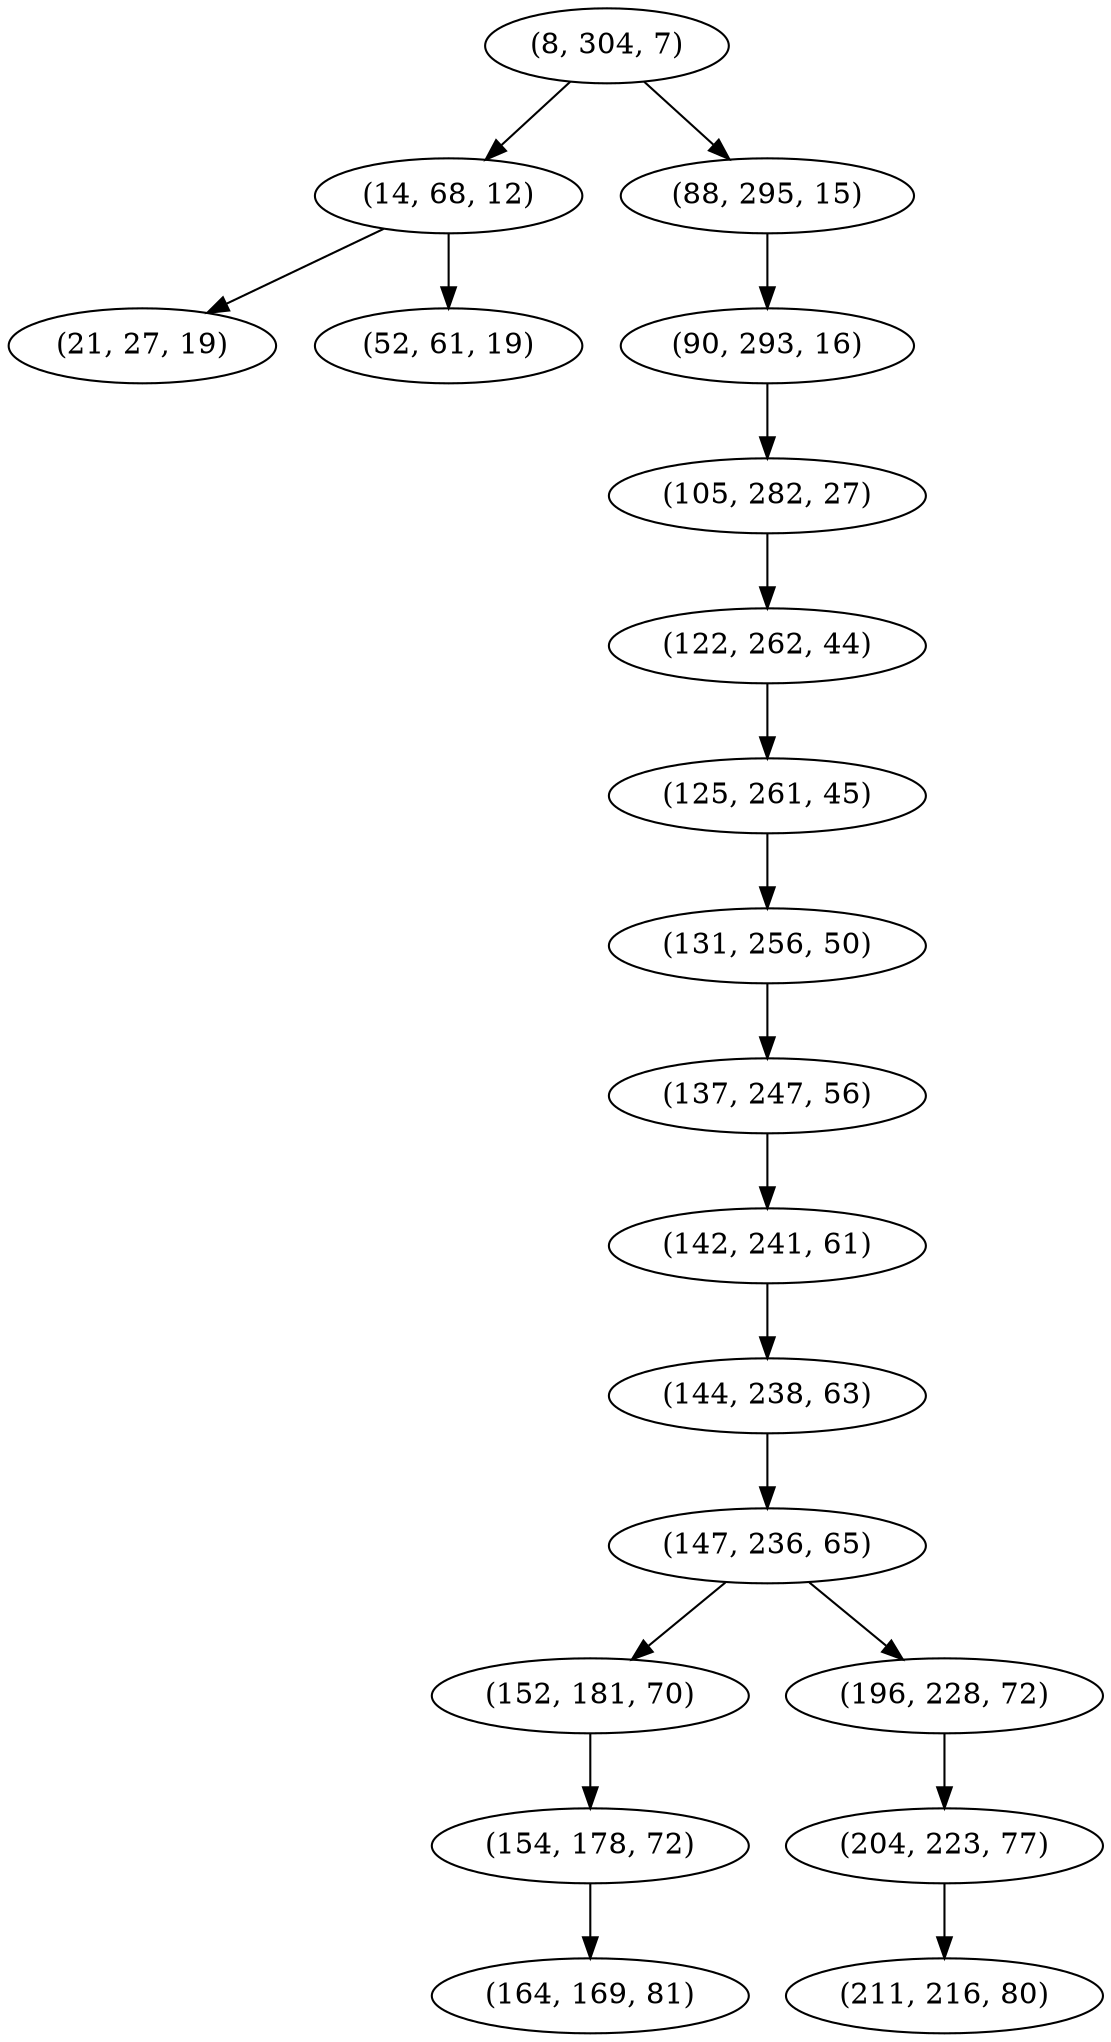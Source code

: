 digraph tree {
    "(8, 304, 7)";
    "(14, 68, 12)";
    "(21, 27, 19)";
    "(52, 61, 19)";
    "(88, 295, 15)";
    "(90, 293, 16)";
    "(105, 282, 27)";
    "(122, 262, 44)";
    "(125, 261, 45)";
    "(131, 256, 50)";
    "(137, 247, 56)";
    "(142, 241, 61)";
    "(144, 238, 63)";
    "(147, 236, 65)";
    "(152, 181, 70)";
    "(154, 178, 72)";
    "(164, 169, 81)";
    "(196, 228, 72)";
    "(204, 223, 77)";
    "(211, 216, 80)";
    "(8, 304, 7)" -> "(14, 68, 12)";
    "(8, 304, 7)" -> "(88, 295, 15)";
    "(14, 68, 12)" -> "(21, 27, 19)";
    "(14, 68, 12)" -> "(52, 61, 19)";
    "(88, 295, 15)" -> "(90, 293, 16)";
    "(90, 293, 16)" -> "(105, 282, 27)";
    "(105, 282, 27)" -> "(122, 262, 44)";
    "(122, 262, 44)" -> "(125, 261, 45)";
    "(125, 261, 45)" -> "(131, 256, 50)";
    "(131, 256, 50)" -> "(137, 247, 56)";
    "(137, 247, 56)" -> "(142, 241, 61)";
    "(142, 241, 61)" -> "(144, 238, 63)";
    "(144, 238, 63)" -> "(147, 236, 65)";
    "(147, 236, 65)" -> "(152, 181, 70)";
    "(147, 236, 65)" -> "(196, 228, 72)";
    "(152, 181, 70)" -> "(154, 178, 72)";
    "(154, 178, 72)" -> "(164, 169, 81)";
    "(196, 228, 72)" -> "(204, 223, 77)";
    "(204, 223, 77)" -> "(211, 216, 80)";
}
